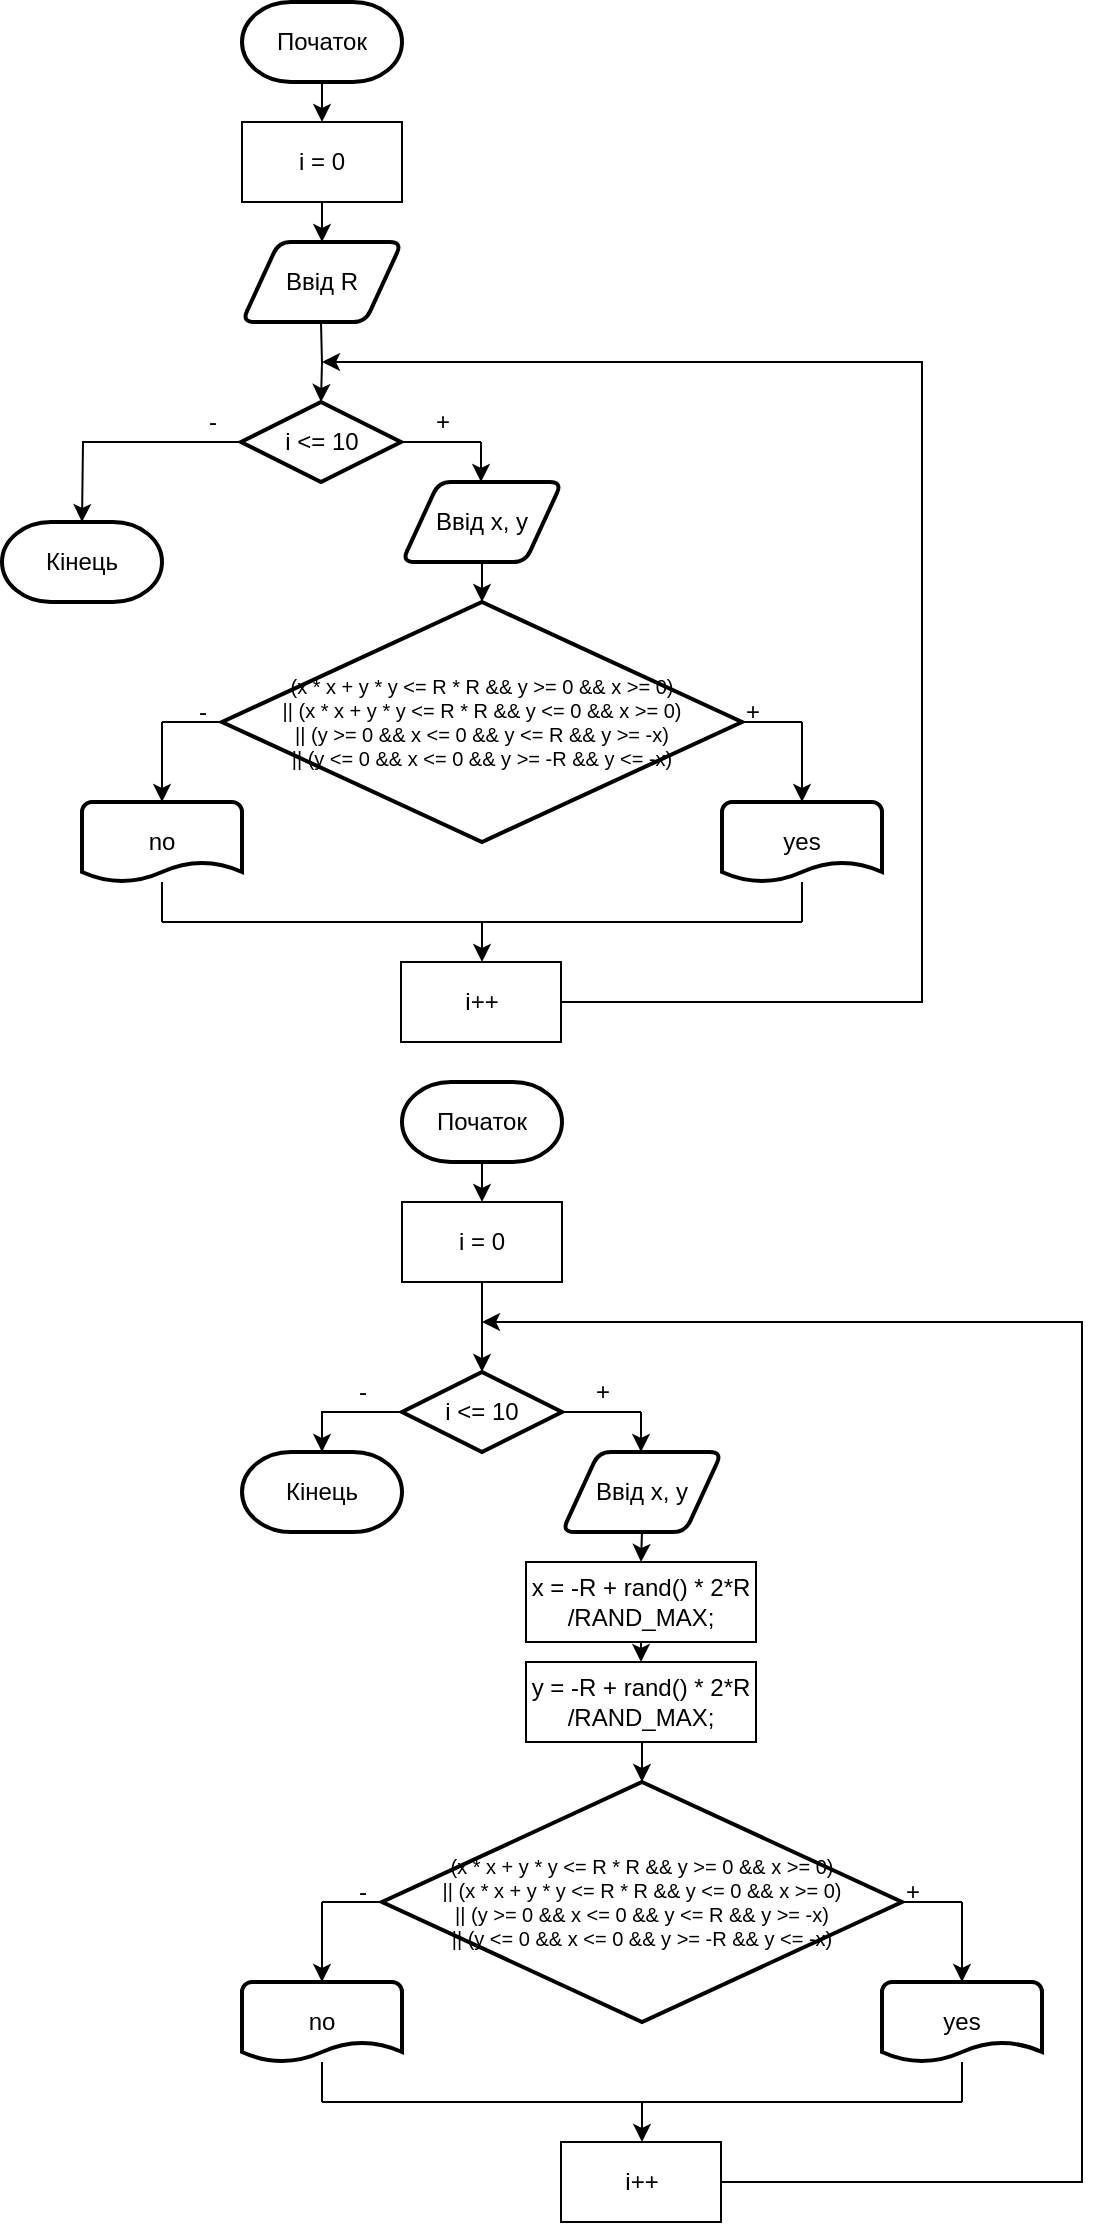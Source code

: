 <mxfile version="20.4.2" type="device"><diagram id="naLG8QHoSWa30OrByVXI" name="Страница 1"><mxGraphModel dx="868" dy="434" grid="1" gridSize="10" guides="1" tooltips="1" connect="1" arrows="1" fold="1" page="1" pageScale="1" pageWidth="827" pageHeight="1169" math="0" shadow="0"><root><mxCell id="0"/><mxCell id="1" parent="0"/><mxCell id="081aqNgdT0-jBuUe_47V-2" style="edgeStyle=orthogonalEdgeStyle;rounded=0;orthogonalLoop=1;jettySize=auto;html=1;exitX=0.5;exitY=1;exitDx=0;exitDy=0;exitPerimeter=0;" parent="1" source="081aqNgdT0-jBuUe_47V-1" edge="1"><mxGeometry relative="1" as="geometry"><mxPoint x="280" y="80" as="targetPoint"/></mxGeometry></mxCell><mxCell id="081aqNgdT0-jBuUe_47V-1" value="Початок" style="strokeWidth=2;html=1;shape=mxgraph.flowchart.terminator;whiteSpace=wrap;" parent="1" vertex="1"><mxGeometry x="240" y="20" width="80" height="40" as="geometry"/></mxCell><mxCell id="081aqNgdT0-jBuUe_47V-4" style="edgeStyle=orthogonalEdgeStyle;rounded=0;orthogonalLoop=1;jettySize=auto;html=1;exitX=0.5;exitY=1;exitDx=0;exitDy=0;" parent="1" edge="1"><mxGeometry relative="1" as="geometry"><mxPoint x="279.5" y="220" as="targetPoint"/><mxPoint x="279.5" y="180" as="sourcePoint"/></mxGeometry></mxCell><mxCell id="081aqNgdT0-jBuUe_47V-13" style="edgeStyle=orthogonalEdgeStyle;rounded=0;orthogonalLoop=1;jettySize=auto;html=1;exitX=0.5;exitY=1;exitDx=0;exitDy=0;entryX=0.5;entryY=0;entryDx=0;entryDy=0;fontSize=12;" parent="1" source="081aqNgdT0-jBuUe_47V-3" target="081aqNgdT0-jBuUe_47V-12" edge="1"><mxGeometry relative="1" as="geometry"/></mxCell><mxCell id="081aqNgdT0-jBuUe_47V-3" value="i = 0" style="rounded=0;whiteSpace=wrap;html=1;" parent="1" vertex="1"><mxGeometry x="240" y="80" width="80" height="40" as="geometry"/></mxCell><mxCell id="IbisksdrHDLJdmIB4JNg-1" style="edgeStyle=orthogonalEdgeStyle;rounded=0;orthogonalLoop=1;jettySize=auto;html=1;exitX=0;exitY=0.5;exitDx=0;exitDy=0;exitPerimeter=0;fontSize=12;" edge="1" parent="1" source="081aqNgdT0-jBuUe_47V-5"><mxGeometry relative="1" as="geometry"><mxPoint x="160" y="280" as="targetPoint"/></mxGeometry></mxCell><mxCell id="081aqNgdT0-jBuUe_47V-5" value="i &amp;lt;= 10" style="strokeWidth=2;html=1;shape=mxgraph.flowchart.decision;whiteSpace=wrap;" parent="1" vertex="1"><mxGeometry x="239.5" y="220" width="80" height="40" as="geometry"/></mxCell><mxCell id="081aqNgdT0-jBuUe_47V-6" value="" style="endArrow=none;html=1;rounded=0;entryX=1;entryY=0.5;entryDx=0;entryDy=0;entryPerimeter=0;" parent="1" target="081aqNgdT0-jBuUe_47V-5" edge="1"><mxGeometry width="50" height="50" relative="1" as="geometry"><mxPoint x="359.5" y="240" as="sourcePoint"/><mxPoint x="439.5" y="360" as="targetPoint"/></mxGeometry></mxCell><mxCell id="081aqNgdT0-jBuUe_47V-8" value="" style="endArrow=classic;html=1;rounded=0;" parent="1" edge="1"><mxGeometry width="50" height="50" relative="1" as="geometry"><mxPoint x="359.5" y="240" as="sourcePoint"/><mxPoint x="359.5" y="260" as="targetPoint"/></mxGeometry></mxCell><mxCell id="081aqNgdT0-jBuUe_47V-9" value="&lt;div style=&quot;font-size: 10px;&quot;&gt;&lt;font style=&quot;font-size: 10px;&quot;&gt;(x * x + y * y &amp;lt;= R * R &amp;amp;&amp;amp; y &amp;gt;= 0 &amp;amp;&amp;amp; x &amp;gt;= 0)&lt;/font&gt;&lt;/div&gt;&lt;div style=&quot;font-size: 10px;&quot;&gt;&lt;font style=&quot;font-size: 10px;&quot;&gt;&lt;span style=&quot;&quot;&gt;&#9;&#9;&#9;&lt;/span&gt;|| (x * x + y * y &amp;lt;= R * R &amp;amp;&amp;amp; y &amp;lt;= 0 &amp;amp;&amp;amp; x &amp;gt;= 0)&lt;/font&gt;&lt;/div&gt;&lt;div style=&quot;font-size: 10px;&quot;&gt;&lt;font style=&quot;font-size: 10px;&quot;&gt;&lt;span style=&quot;&quot;&gt;&#9;&#9;&#9;&lt;/span&gt;|| (y &amp;gt;= 0 &amp;amp;&amp;amp; x &amp;lt;= 0 &amp;amp;&amp;amp; y &amp;lt;= R &amp;amp;&amp;amp; y &amp;gt;= -x)&lt;/font&gt;&lt;/div&gt;&lt;div style=&quot;font-size: 10px;&quot;&gt;&lt;font style=&quot;font-size: 10px;&quot;&gt;&#9;&#9;&#9;|| (y &amp;lt;= 0 &amp;amp;&amp;amp; x &amp;lt;= 0 &amp;amp;&amp;amp; y &amp;gt;= -R &amp;amp;&amp;amp; y &amp;lt;= -x)&lt;/font&gt;&lt;/div&gt;" style="strokeWidth=2;html=1;shape=mxgraph.flowchart.decision;whiteSpace=wrap;" parent="1" vertex="1"><mxGeometry x="230" y="320" width="260" height="120" as="geometry"/></mxCell><mxCell id="081aqNgdT0-jBuUe_47V-14" style="edgeStyle=orthogonalEdgeStyle;rounded=0;orthogonalLoop=1;jettySize=auto;html=1;exitX=0.5;exitY=1;exitDx=0;exitDy=0;fontSize=12;" parent="1" source="081aqNgdT0-jBuUe_47V-10" edge="1"><mxGeometry relative="1" as="geometry"><mxPoint x="360" y="320" as="targetPoint"/></mxGeometry></mxCell><mxCell id="081aqNgdT0-jBuUe_47V-10" value="&lt;font style=&quot;font-size: 12px;&quot;&gt;Ввід x, y&lt;/font&gt;" style="shape=parallelogram;html=1;strokeWidth=2;perimeter=parallelogramPerimeter;whiteSpace=wrap;rounded=1;arcSize=12;size=0.23;fontSize=10;" parent="1" vertex="1"><mxGeometry x="320" y="260" width="80" height="40" as="geometry"/></mxCell><mxCell id="081aqNgdT0-jBuUe_47V-12" value="&lt;font style=&quot;font-size: 12px;&quot;&gt;Ввід R&lt;/font&gt;" style="shape=parallelogram;html=1;strokeWidth=2;perimeter=parallelogramPerimeter;whiteSpace=wrap;rounded=1;arcSize=12;size=0.23;fontSize=10;" parent="1" vertex="1"><mxGeometry x="240" y="140" width="80" height="40" as="geometry"/></mxCell><mxCell id="081aqNgdT0-jBuUe_47V-15" value="+" style="text;html=1;align=center;verticalAlign=middle;resizable=0;points=[];autosize=1;strokeColor=none;fillColor=none;fontSize=12;" parent="1" vertex="1"><mxGeometry x="325" y="215" width="30" height="30" as="geometry"/></mxCell><mxCell id="081aqNgdT0-jBuUe_47V-16" value="-" style="text;html=1;align=center;verticalAlign=middle;resizable=0;points=[];autosize=1;strokeColor=none;fillColor=none;fontSize=12;" parent="1" vertex="1"><mxGeometry x="210" y="215" width="30" height="30" as="geometry"/></mxCell><mxCell id="081aqNgdT0-jBuUe_47V-18" value="" style="endArrow=none;html=1;rounded=0;fontSize=12;entryX=1;entryY=0.5;entryDx=0;entryDy=0;entryPerimeter=0;" parent="1" target="081aqNgdT0-jBuUe_47V-9" edge="1"><mxGeometry width="50" height="50" relative="1" as="geometry"><mxPoint x="520" y="380" as="sourcePoint"/><mxPoint x="500" y="420" as="targetPoint"/></mxGeometry></mxCell><mxCell id="081aqNgdT0-jBuUe_47V-19" value="+" style="text;html=1;align=center;verticalAlign=middle;resizable=0;points=[];autosize=1;strokeColor=none;fillColor=none;fontSize=12;" parent="1" vertex="1"><mxGeometry x="480" y="360" width="30" height="30" as="geometry"/></mxCell><mxCell id="081aqNgdT0-jBuUe_47V-20" value="-" style="text;html=1;align=center;verticalAlign=middle;resizable=0;points=[];autosize=1;strokeColor=none;fillColor=none;fontSize=12;" parent="1" vertex="1"><mxGeometry x="205" y="360" width="30" height="30" as="geometry"/></mxCell><mxCell id="081aqNgdT0-jBuUe_47V-21" value="" style="endArrow=none;html=1;rounded=0;fontSize=12;exitX=0;exitY=0.5;exitDx=0;exitDy=0;exitPerimeter=0;" parent="1" source="081aqNgdT0-jBuUe_47V-9" edge="1"><mxGeometry width="50" height="50" relative="1" as="geometry"><mxPoint x="220" y="420" as="sourcePoint"/><mxPoint x="200" y="380" as="targetPoint"/></mxGeometry></mxCell><mxCell id="081aqNgdT0-jBuUe_47V-22" value="" style="endArrow=classic;html=1;rounded=0;fontSize=12;" parent="1" edge="1"><mxGeometry width="50" height="50" relative="1" as="geometry"><mxPoint x="520" y="380" as="sourcePoint"/><mxPoint x="520" y="420" as="targetPoint"/></mxGeometry></mxCell><mxCell id="081aqNgdT0-jBuUe_47V-23" value="" style="endArrow=classic;html=1;rounded=0;fontSize=12;" parent="1" edge="1"><mxGeometry width="50" height="50" relative="1" as="geometry"><mxPoint x="200" y="380" as="sourcePoint"/><mxPoint x="200" y="420" as="targetPoint"/></mxGeometry></mxCell><mxCell id="081aqNgdT0-jBuUe_47V-24" value="no" style="strokeWidth=2;html=1;shape=mxgraph.flowchart.document2;whiteSpace=wrap;size=0.25;fontSize=12;" parent="1" vertex="1"><mxGeometry x="160" y="420" width="80" height="40" as="geometry"/></mxCell><mxCell id="081aqNgdT0-jBuUe_47V-25" value="yes" style="strokeWidth=2;html=1;shape=mxgraph.flowchart.document2;whiteSpace=wrap;size=0.25;fontSize=12;" parent="1" vertex="1"><mxGeometry x="480" y="420" width="80" height="40" as="geometry"/></mxCell><mxCell id="081aqNgdT0-jBuUe_47V-26" value="" style="endArrow=none;html=1;rounded=0;fontSize=12;exitX=0.5;exitY=1;exitDx=0;exitDy=0;exitPerimeter=0;" parent="1" source="081aqNgdT0-jBuUe_47V-24" edge="1"><mxGeometry width="50" height="50" relative="1" as="geometry"><mxPoint x="390" y="530" as="sourcePoint"/><mxPoint x="200" y="480" as="targetPoint"/></mxGeometry></mxCell><mxCell id="081aqNgdT0-jBuUe_47V-27" value="" style="endArrow=none;html=1;rounded=0;fontSize=12;entryX=0.5;entryY=1;entryDx=0;entryDy=0;entryPerimeter=0;" parent="1" target="081aqNgdT0-jBuUe_47V-25" edge="1"><mxGeometry width="50" height="50" relative="1" as="geometry"><mxPoint x="520" y="480" as="sourcePoint"/><mxPoint x="440" y="480" as="targetPoint"/></mxGeometry></mxCell><mxCell id="081aqNgdT0-jBuUe_47V-28" value="" style="endArrow=none;html=1;rounded=0;fontSize=12;" parent="1" edge="1"><mxGeometry width="50" height="50" relative="1" as="geometry"><mxPoint x="200" y="480" as="sourcePoint"/><mxPoint x="520" y="480" as="targetPoint"/></mxGeometry></mxCell><mxCell id="081aqNgdT0-jBuUe_47V-30" value="" style="endArrow=classic;html=1;rounded=0;fontSize=12;" parent="1" edge="1"><mxGeometry width="50" height="50" relative="1" as="geometry"><mxPoint x="360" y="480" as="sourcePoint"/><mxPoint x="360" y="500" as="targetPoint"/></mxGeometry></mxCell><mxCell id="IbisksdrHDLJdmIB4JNg-8" style="edgeStyle=orthogonalEdgeStyle;rounded=0;orthogonalLoop=1;jettySize=auto;html=1;exitX=1;exitY=0.5;exitDx=0;exitDy=0;fontSize=12;" edge="1" parent="1" source="081aqNgdT0-jBuUe_47V-31"><mxGeometry relative="1" as="geometry"><mxPoint x="280" y="200" as="targetPoint"/><Array as="points"><mxPoint x="580" y="520"/><mxPoint x="580" y="200"/></Array></mxGeometry></mxCell><mxCell id="081aqNgdT0-jBuUe_47V-31" value="i++" style="rounded=0;whiteSpace=wrap;html=1;fontSize=12;" parent="1" vertex="1"><mxGeometry x="319.5" y="500" width="80" height="40" as="geometry"/></mxCell><mxCell id="081aqNgdT0-jBuUe_47V-32" value="i &amp;lt;= 10" style="strokeWidth=2;html=1;shape=mxgraph.flowchart.decision;whiteSpace=wrap;" parent="1" vertex="1"><mxGeometry x="320" y="705" width="80" height="40" as="geometry"/></mxCell><mxCell id="081aqNgdT0-jBuUe_47V-33" value="" style="endArrow=none;html=1;rounded=0;entryX=1;entryY=0.5;entryDx=0;entryDy=0;entryPerimeter=0;" parent="1" target="081aqNgdT0-jBuUe_47V-32" edge="1"><mxGeometry width="50" height="50" relative="1" as="geometry"><mxPoint x="439.5" y="725" as="sourcePoint"/><mxPoint x="519.5" y="845" as="targetPoint"/></mxGeometry></mxCell><mxCell id="081aqNgdT0-jBuUe_47V-34" value="" style="endArrow=none;html=1;rounded=0;entryX=0;entryY=0.5;entryDx=0;entryDy=0;entryPerimeter=0;" parent="1" target="081aqNgdT0-jBuUe_47V-32" edge="1"><mxGeometry width="50" height="50" relative="1" as="geometry"><mxPoint x="279.5" y="725" as="sourcePoint"/><mxPoint x="519.5" y="845" as="targetPoint"/></mxGeometry></mxCell><mxCell id="081aqNgdT0-jBuUe_47V-35" value="" style="endArrow=classic;html=1;rounded=0;" parent="1" edge="1"><mxGeometry width="50" height="50" relative="1" as="geometry"><mxPoint x="439.5" y="725" as="sourcePoint"/><mxPoint x="439.5" y="745" as="targetPoint"/></mxGeometry></mxCell><mxCell id="081aqNgdT0-jBuUe_47V-36" value="&lt;div style=&quot;font-size: 10px;&quot;&gt;&lt;font style=&quot;font-size: 10px;&quot;&gt;(x * x + y * y &amp;lt;= R * R &amp;amp;&amp;amp; y &amp;gt;= 0 &amp;amp;&amp;amp; x &amp;gt;= 0)&lt;/font&gt;&lt;/div&gt;&lt;div style=&quot;font-size: 10px;&quot;&gt;&lt;font style=&quot;font-size: 10px;&quot;&gt;&lt;span style=&quot;&quot;&gt;&#9;&#9;&#9;&lt;/span&gt;|| (x * x + y * y &amp;lt;= R * R &amp;amp;&amp;amp; y &amp;lt;= 0 &amp;amp;&amp;amp; x &amp;gt;= 0)&lt;/font&gt;&lt;/div&gt;&lt;div style=&quot;font-size: 10px;&quot;&gt;&lt;font style=&quot;font-size: 10px;&quot;&gt;&lt;span style=&quot;&quot;&gt;&#9;&#9;&#9;&lt;/span&gt;|| (y &amp;gt;= 0 &amp;amp;&amp;amp; x &amp;lt;= 0 &amp;amp;&amp;amp; y &amp;lt;= R &amp;amp;&amp;amp; y &amp;gt;= -x)&lt;/font&gt;&lt;/div&gt;&lt;div style=&quot;font-size: 10px;&quot;&gt;&lt;font style=&quot;font-size: 10px;&quot;&gt;&#9;&#9;&#9;|| (y &amp;lt;= 0 &amp;amp;&amp;amp; x &amp;lt;= 0 &amp;amp;&amp;amp; y &amp;gt;= -R &amp;amp;&amp;amp; y &amp;lt;= -x)&lt;/font&gt;&lt;/div&gt;" style="strokeWidth=2;html=1;shape=mxgraph.flowchart.decision;whiteSpace=wrap;" parent="1" vertex="1"><mxGeometry x="310" y="910" width="260" height="120" as="geometry"/></mxCell><mxCell id="081aqNgdT0-jBuUe_47V-37" style="edgeStyle=orthogonalEdgeStyle;rounded=0;orthogonalLoop=1;jettySize=auto;html=1;exitX=0.5;exitY=1;exitDx=0;exitDy=0;fontSize=12;" parent="1" edge="1"><mxGeometry relative="1" as="geometry"><mxPoint x="440" y="910" as="targetPoint"/><mxPoint x="440" y="890" as="sourcePoint"/></mxGeometry></mxCell><mxCell id="081aqNgdT0-jBuUe_47V-57" style="edgeStyle=orthogonalEdgeStyle;rounded=0;orthogonalLoop=1;jettySize=auto;html=1;exitX=0.5;exitY=1;exitDx=0;exitDy=0;entryX=0.5;entryY=0;entryDx=0;entryDy=0;fontSize=12;" parent="1" source="081aqNgdT0-jBuUe_47V-38" target="081aqNgdT0-jBuUe_47V-55" edge="1"><mxGeometry relative="1" as="geometry"/></mxCell><mxCell id="081aqNgdT0-jBuUe_47V-38" value="&lt;font style=&quot;font-size: 12px;&quot;&gt;Ввід x, y&lt;/font&gt;" style="shape=parallelogram;html=1;strokeWidth=2;perimeter=parallelogramPerimeter;whiteSpace=wrap;rounded=1;arcSize=12;size=0.23;fontSize=10;" parent="1" vertex="1"><mxGeometry x="400" y="745" width="80" height="40" as="geometry"/></mxCell><mxCell id="081aqNgdT0-jBuUe_47V-39" value="+" style="text;html=1;align=center;verticalAlign=middle;resizable=0;points=[];autosize=1;strokeColor=none;fillColor=none;fontSize=12;" parent="1" vertex="1"><mxGeometry x="405" y="700" width="30" height="30" as="geometry"/></mxCell><mxCell id="081aqNgdT0-jBuUe_47V-40" value="-" style="text;html=1;align=center;verticalAlign=middle;resizable=0;points=[];autosize=1;strokeColor=none;fillColor=none;fontSize=12;" parent="1" vertex="1"><mxGeometry x="285" y="700" width="30" height="30" as="geometry"/></mxCell><mxCell id="081aqNgdT0-jBuUe_47V-41" value="" style="endArrow=classic;html=1;rounded=0;fontSize=12;" parent="1" edge="1"><mxGeometry width="50" height="50" relative="1" as="geometry"><mxPoint x="280" y="725" as="sourcePoint"/><mxPoint x="280" y="745" as="targetPoint"/></mxGeometry></mxCell><mxCell id="081aqNgdT0-jBuUe_47V-42" value="" style="endArrow=none;html=1;rounded=0;fontSize=12;entryX=1;entryY=0.5;entryDx=0;entryDy=0;entryPerimeter=0;" parent="1" target="081aqNgdT0-jBuUe_47V-36" edge="1"><mxGeometry width="50" height="50" relative="1" as="geometry"><mxPoint x="600" y="970" as="sourcePoint"/><mxPoint x="580" y="1010" as="targetPoint"/></mxGeometry></mxCell><mxCell id="081aqNgdT0-jBuUe_47V-43" value="+" style="text;html=1;align=center;verticalAlign=middle;resizable=0;points=[];autosize=1;strokeColor=none;fillColor=none;fontSize=12;" parent="1" vertex="1"><mxGeometry x="560" y="950" width="30" height="30" as="geometry"/></mxCell><mxCell id="081aqNgdT0-jBuUe_47V-44" value="-" style="text;html=1;align=center;verticalAlign=middle;resizable=0;points=[];autosize=1;strokeColor=none;fillColor=none;fontSize=12;" parent="1" vertex="1"><mxGeometry x="285" y="950" width="30" height="30" as="geometry"/></mxCell><mxCell id="081aqNgdT0-jBuUe_47V-45" value="" style="endArrow=none;html=1;rounded=0;fontSize=12;exitX=0;exitY=0.5;exitDx=0;exitDy=0;exitPerimeter=0;" parent="1" source="081aqNgdT0-jBuUe_47V-36" edge="1"><mxGeometry width="50" height="50" relative="1" as="geometry"><mxPoint x="300" y="1010" as="sourcePoint"/><mxPoint x="280" y="970" as="targetPoint"/></mxGeometry></mxCell><mxCell id="081aqNgdT0-jBuUe_47V-46" value="" style="endArrow=classic;html=1;rounded=0;fontSize=12;" parent="1" edge="1"><mxGeometry width="50" height="50" relative="1" as="geometry"><mxPoint x="600" y="970" as="sourcePoint"/><mxPoint x="600" y="1010" as="targetPoint"/></mxGeometry></mxCell><mxCell id="081aqNgdT0-jBuUe_47V-47" value="" style="endArrow=classic;html=1;rounded=0;fontSize=12;" parent="1" edge="1"><mxGeometry width="50" height="50" relative="1" as="geometry"><mxPoint x="280" y="970" as="sourcePoint"/><mxPoint x="280" y="1010" as="targetPoint"/></mxGeometry></mxCell><mxCell id="081aqNgdT0-jBuUe_47V-48" value="no" style="strokeWidth=2;html=1;shape=mxgraph.flowchart.document2;whiteSpace=wrap;size=0.25;fontSize=12;" parent="1" vertex="1"><mxGeometry x="240" y="1010" width="80" height="40" as="geometry"/></mxCell><mxCell id="081aqNgdT0-jBuUe_47V-49" value="yes" style="strokeWidth=2;html=1;shape=mxgraph.flowchart.document2;whiteSpace=wrap;size=0.25;fontSize=12;" parent="1" vertex="1"><mxGeometry x="560" y="1010" width="80" height="40" as="geometry"/></mxCell><mxCell id="081aqNgdT0-jBuUe_47V-50" value="" style="endArrow=none;html=1;rounded=0;fontSize=12;exitX=0.5;exitY=1;exitDx=0;exitDy=0;exitPerimeter=0;" parent="1" source="081aqNgdT0-jBuUe_47V-48" edge="1"><mxGeometry width="50" height="50" relative="1" as="geometry"><mxPoint x="470" y="1120" as="sourcePoint"/><mxPoint x="280" y="1070" as="targetPoint"/></mxGeometry></mxCell><mxCell id="081aqNgdT0-jBuUe_47V-51" value="" style="endArrow=none;html=1;rounded=0;fontSize=12;entryX=0.5;entryY=1;entryDx=0;entryDy=0;entryPerimeter=0;" parent="1" target="081aqNgdT0-jBuUe_47V-49" edge="1"><mxGeometry width="50" height="50" relative="1" as="geometry"><mxPoint x="600" y="1070" as="sourcePoint"/><mxPoint x="520" y="1070" as="targetPoint"/></mxGeometry></mxCell><mxCell id="081aqNgdT0-jBuUe_47V-52" value="" style="endArrow=none;html=1;rounded=0;fontSize=12;" parent="1" edge="1"><mxGeometry width="50" height="50" relative="1" as="geometry"><mxPoint x="280" y="1070" as="sourcePoint"/><mxPoint x="600" y="1070" as="targetPoint"/></mxGeometry></mxCell><mxCell id="081aqNgdT0-jBuUe_47V-53" value="" style="endArrow=classic;html=1;rounded=0;fontSize=12;" parent="1" edge="1"><mxGeometry width="50" height="50" relative="1" as="geometry"><mxPoint x="440" y="1070" as="sourcePoint"/><mxPoint x="440" y="1090" as="targetPoint"/></mxGeometry></mxCell><mxCell id="IbisksdrHDLJdmIB4JNg-10" style="edgeStyle=orthogonalEdgeStyle;rounded=0;orthogonalLoop=1;jettySize=auto;html=1;exitX=1;exitY=0.5;exitDx=0;exitDy=0;fontSize=12;" edge="1" parent="1" source="081aqNgdT0-jBuUe_47V-54"><mxGeometry relative="1" as="geometry"><mxPoint x="360" y="680" as="targetPoint"/><Array as="points"><mxPoint x="660" y="1110"/><mxPoint x="660" y="680"/></Array></mxGeometry></mxCell><mxCell id="081aqNgdT0-jBuUe_47V-54" value="i++" style="rounded=0;whiteSpace=wrap;html=1;fontSize=12;" parent="1" vertex="1"><mxGeometry x="399.5" y="1090" width="80" height="40" as="geometry"/></mxCell><mxCell id="081aqNgdT0-jBuUe_47V-58" style="edgeStyle=orthogonalEdgeStyle;rounded=0;orthogonalLoop=1;jettySize=auto;html=1;exitX=0.5;exitY=1;exitDx=0;exitDy=0;entryX=0.5;entryY=0;entryDx=0;entryDy=0;fontSize=12;" parent="1" source="081aqNgdT0-jBuUe_47V-55" target="081aqNgdT0-jBuUe_47V-56" edge="1"><mxGeometry relative="1" as="geometry"/></mxCell><mxCell id="081aqNgdT0-jBuUe_47V-55" value="x = -R + rand() * 2*R /RAND_MAX;" style="rounded=0;whiteSpace=wrap;html=1;fontSize=12;" parent="1" vertex="1"><mxGeometry x="382" y="800" width="115" height="40" as="geometry"/></mxCell><mxCell id="081aqNgdT0-jBuUe_47V-56" value="y = -R + rand() * 2*R /RAND_MAX;" style="rounded=0;whiteSpace=wrap;html=1;fontSize=12;" parent="1" vertex="1"><mxGeometry x="382" y="850" width="115" height="40" as="geometry"/></mxCell><mxCell id="081aqNgdT0-jBuUe_47V-61" value="Кінець" style="strokeWidth=2;html=1;shape=mxgraph.flowchart.terminator;whiteSpace=wrap;fontSize=12;" parent="1" vertex="1"><mxGeometry x="240" y="745" width="80" height="40" as="geometry"/></mxCell><mxCell id="IbisksdrHDLJdmIB4JNg-2" value="Кінець" style="strokeWidth=2;html=1;shape=mxgraph.flowchart.terminator;whiteSpace=wrap;fontSize=12;" vertex="1" parent="1"><mxGeometry x="120" y="280" width="80" height="40" as="geometry"/></mxCell><mxCell id="IbisksdrHDLJdmIB4JNg-3" style="edgeStyle=orthogonalEdgeStyle;rounded=0;orthogonalLoop=1;jettySize=auto;html=1;exitX=0.5;exitY=1;exitDx=0;exitDy=0;exitPerimeter=0;" edge="1" parent="1" source="IbisksdrHDLJdmIB4JNg-4"><mxGeometry relative="1" as="geometry"><mxPoint x="360" y="620" as="targetPoint"/></mxGeometry></mxCell><mxCell id="IbisksdrHDLJdmIB4JNg-4" value="Початок" style="strokeWidth=2;html=1;shape=mxgraph.flowchart.terminator;whiteSpace=wrap;" vertex="1" parent="1"><mxGeometry x="320" y="560" width="80" height="40" as="geometry"/></mxCell><mxCell id="IbisksdrHDLJdmIB4JNg-7" style="edgeStyle=orthogonalEdgeStyle;rounded=0;orthogonalLoop=1;jettySize=auto;html=1;exitX=0.5;exitY=1;exitDx=0;exitDy=0;fontSize=12;entryX=0.5;entryY=0;entryDx=0;entryDy=0;entryPerimeter=0;" edge="1" parent="1" source="IbisksdrHDLJdmIB4JNg-5" target="081aqNgdT0-jBuUe_47V-32"><mxGeometry relative="1" as="geometry"><mxPoint x="360" y="680" as="targetPoint"/></mxGeometry></mxCell><mxCell id="IbisksdrHDLJdmIB4JNg-5" value="i = 0" style="rounded=0;whiteSpace=wrap;html=1;" vertex="1" parent="1"><mxGeometry x="320" y="620" width="80" height="40" as="geometry"/></mxCell></root></mxGraphModel></diagram></mxfile>